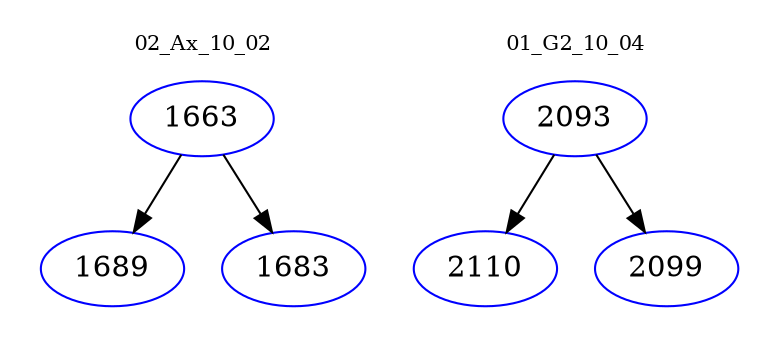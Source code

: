 digraph{
subgraph cluster_0 {
color = white
label = "02_Ax_10_02";
fontsize=10;
T0_1663 [label="1663", color="blue"]
T0_1663 -> T0_1689 [color="black"]
T0_1689 [label="1689", color="blue"]
T0_1663 -> T0_1683 [color="black"]
T0_1683 [label="1683", color="blue"]
}
subgraph cluster_1 {
color = white
label = "01_G2_10_04";
fontsize=10;
T1_2093 [label="2093", color="blue"]
T1_2093 -> T1_2110 [color="black"]
T1_2110 [label="2110", color="blue"]
T1_2093 -> T1_2099 [color="black"]
T1_2099 [label="2099", color="blue"]
}
}
